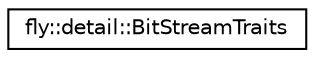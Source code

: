 digraph "Graphical Class Hierarchy"
{
 // LATEX_PDF_SIZE
  edge [fontname="Helvetica",fontsize="10",labelfontname="Helvetica",labelfontsize="10"];
  node [fontname="Helvetica",fontsize="10",shape=record];
  rankdir="LR";
  Node0 [label="fly::detail::BitStreamTraits",height=0.2,width=0.4,color="black", fillcolor="white", style="filled",URL="$structfly_1_1detail_1_1_bit_stream_traits.html",tooltip=" "];
}

